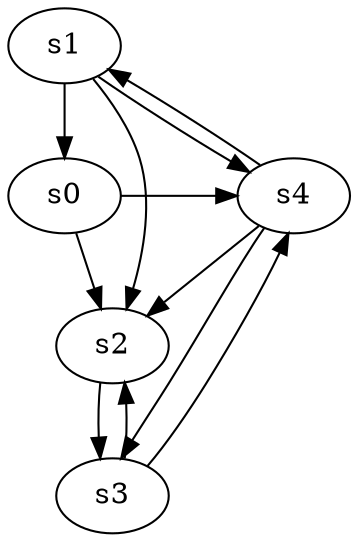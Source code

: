 digraph game_0870_complex_5 {
    s0 [name="s0", player=0];
    s1 [name="s1", player=0, target=1];
    s2 [name="s2", player=1];
    s3 [name="s3", player=0, target=1];
    s4 [name="s4", player=1];

    s0 -> s2;
    s0 -> s4 [constraint="!(time % 6 == 4)"];
    s1 -> s0;
    s1 -> s2 [constraint="time == 0"];
    s1 -> s4 [constraint="time % 4 == 0 || time % 2 == 1"];
    s2 -> s3;
    s3 -> s2 [constraint="!(time % 6 == 4)"];
    s3 -> s4 [constraint="time % 3 == 2 && time % 5 == 3"];
    s4 -> s1 [constraint="time == 23"];
    s4 -> s2;
    s4 -> s3 [constraint="time % 5 == 2 || time % 5 == 3"];
}
